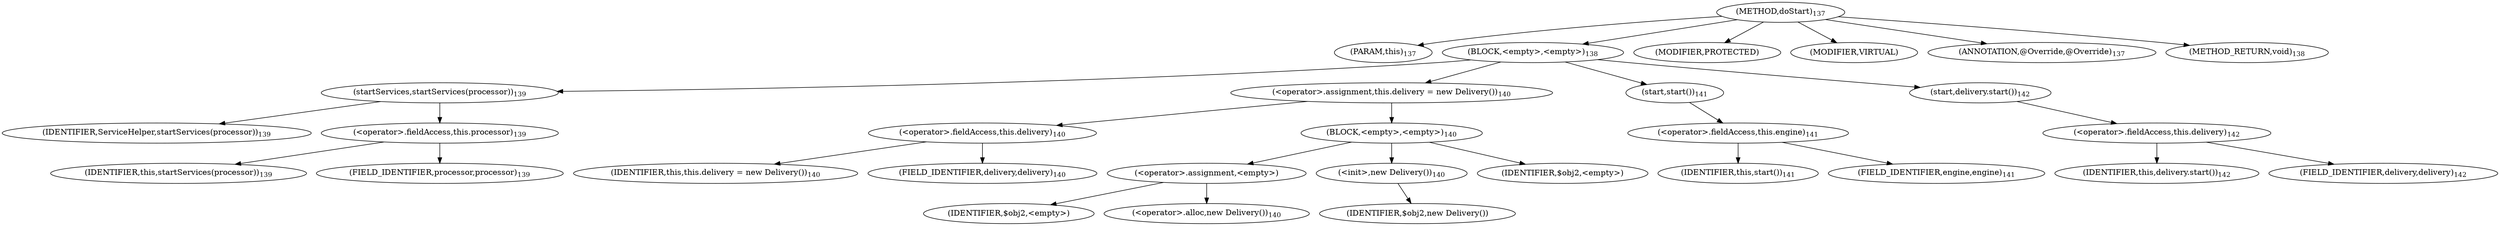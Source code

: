 digraph "doStart" {  
"207" [label = <(METHOD,doStart)<SUB>137</SUB>> ]
"208" [label = <(PARAM,this)<SUB>137</SUB>> ]
"209" [label = <(BLOCK,&lt;empty&gt;,&lt;empty&gt;)<SUB>138</SUB>> ]
"210" [label = <(startServices,startServices(processor))<SUB>139</SUB>> ]
"211" [label = <(IDENTIFIER,ServiceHelper,startServices(processor))<SUB>139</SUB>> ]
"212" [label = <(&lt;operator&gt;.fieldAccess,this.processor)<SUB>139</SUB>> ]
"213" [label = <(IDENTIFIER,this,startServices(processor))<SUB>139</SUB>> ]
"214" [label = <(FIELD_IDENTIFIER,processor,processor)<SUB>139</SUB>> ]
"215" [label = <(&lt;operator&gt;.assignment,this.delivery = new Delivery())<SUB>140</SUB>> ]
"216" [label = <(&lt;operator&gt;.fieldAccess,this.delivery)<SUB>140</SUB>> ]
"217" [label = <(IDENTIFIER,this,this.delivery = new Delivery())<SUB>140</SUB>> ]
"218" [label = <(FIELD_IDENTIFIER,delivery,delivery)<SUB>140</SUB>> ]
"219" [label = <(BLOCK,&lt;empty&gt;,&lt;empty&gt;)<SUB>140</SUB>> ]
"220" [label = <(&lt;operator&gt;.assignment,&lt;empty&gt;)> ]
"221" [label = <(IDENTIFIER,$obj2,&lt;empty&gt;)> ]
"222" [label = <(&lt;operator&gt;.alloc,new Delivery())<SUB>140</SUB>> ]
"223" [label = <(&lt;init&gt;,new Delivery())<SUB>140</SUB>> ]
"224" [label = <(IDENTIFIER,$obj2,new Delivery())> ]
"225" [label = <(IDENTIFIER,$obj2,&lt;empty&gt;)> ]
"226" [label = <(start,start())<SUB>141</SUB>> ]
"227" [label = <(&lt;operator&gt;.fieldAccess,this.engine)<SUB>141</SUB>> ]
"228" [label = <(IDENTIFIER,this,start())<SUB>141</SUB>> ]
"229" [label = <(FIELD_IDENTIFIER,engine,engine)<SUB>141</SUB>> ]
"230" [label = <(start,delivery.start())<SUB>142</SUB>> ]
"231" [label = <(&lt;operator&gt;.fieldAccess,this.delivery)<SUB>142</SUB>> ]
"232" [label = <(IDENTIFIER,this,delivery.start())<SUB>142</SUB>> ]
"233" [label = <(FIELD_IDENTIFIER,delivery,delivery)<SUB>142</SUB>> ]
"234" [label = <(MODIFIER,PROTECTED)> ]
"235" [label = <(MODIFIER,VIRTUAL)> ]
"236" [label = <(ANNOTATION,@Override,@Override)<SUB>137</SUB>> ]
"237" [label = <(METHOD_RETURN,void)<SUB>138</SUB>> ]
  "207" -> "208" 
  "207" -> "209" 
  "207" -> "234" 
  "207" -> "235" 
  "207" -> "236" 
  "207" -> "237" 
  "209" -> "210" 
  "209" -> "215" 
  "209" -> "226" 
  "209" -> "230" 
  "210" -> "211" 
  "210" -> "212" 
  "212" -> "213" 
  "212" -> "214" 
  "215" -> "216" 
  "215" -> "219" 
  "216" -> "217" 
  "216" -> "218" 
  "219" -> "220" 
  "219" -> "223" 
  "219" -> "225" 
  "220" -> "221" 
  "220" -> "222" 
  "223" -> "224" 
  "226" -> "227" 
  "227" -> "228" 
  "227" -> "229" 
  "230" -> "231" 
  "231" -> "232" 
  "231" -> "233" 
}
